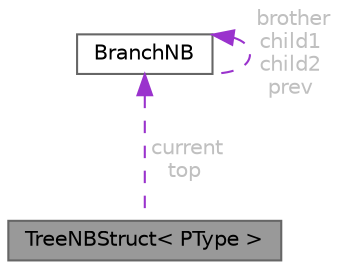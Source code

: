 digraph "TreeNBStruct&lt; PType &gt;"
{
 // LATEX_PDF_SIZE
  bgcolor="transparent";
  edge [fontname=Helvetica,fontsize=10,labelfontname=Helvetica,labelfontsize=10];
  node [fontname=Helvetica,fontsize=10,shape=box,height=0.2,width=0.4];
  Node1 [id="Node000001",label="TreeNBStruct\< PType \>",height=0.2,width=0.4,color="gray40", fillcolor="grey60", style="filled", fontcolor="black",tooltip="TreeNBStruct: Tree structure used for force calculation with particles (i.e. stars,..."];
  Node2 -> Node1 [id="edge3_Node000001_Node000002",dir="back",color="darkorchid3",style="dashed",tooltip=" ",label=" current\ntop",fontcolor="grey" ];
  Node2 [id="Node000002",label="BranchNB",height=0.2,width=0.4,color="gray40", fillcolor="white", style="filled",URL="$struct_branch_n_b.html",tooltip="Box representing a branch in a tree. It has four children. Used in TreeNBStruct which is used in Tree..."];
  Node2 -> Node2 [id="edge4_Node000002_Node000002",dir="back",color="darkorchid3",style="dashed",tooltip=" ",label=" brother\nchild1\nchild2\nprev",fontcolor="grey" ];
}
